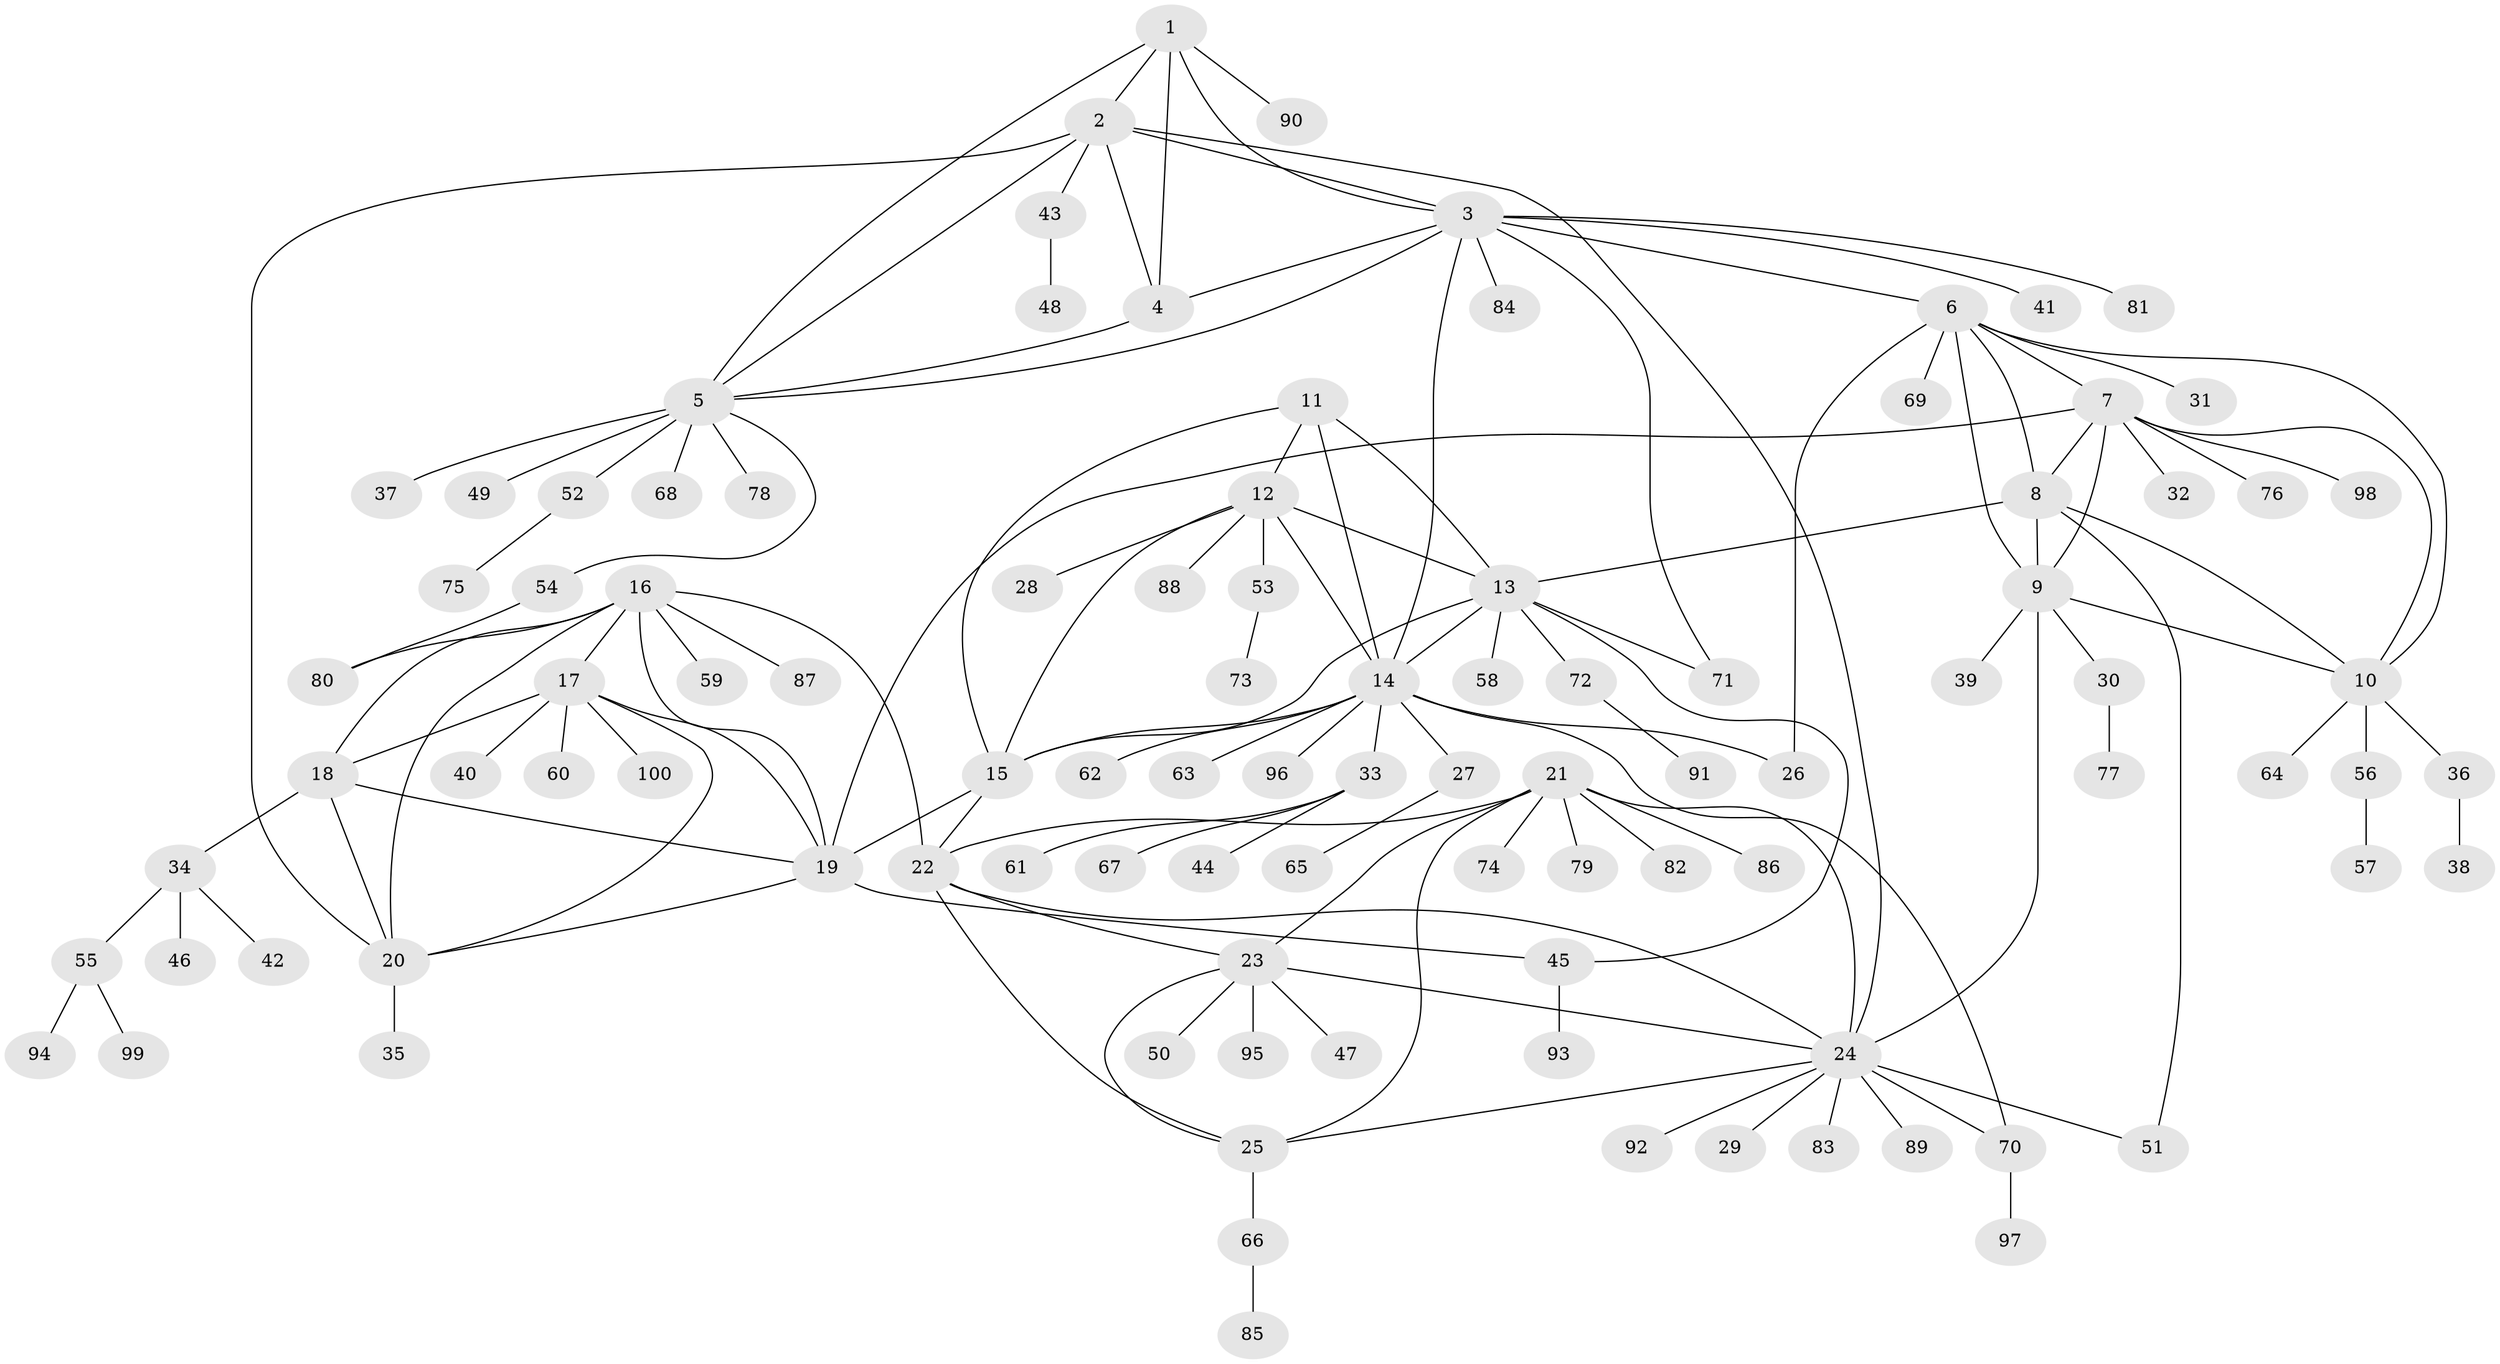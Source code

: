 // coarse degree distribution, {6: 0.1, 7: 0.05, 3: 0.075, 1: 0.45, 2: 0.15, 5: 0.075, 8: 0.025, 4: 0.075}
// Generated by graph-tools (version 1.1) at 2025/37/03/04/25 23:37:31]
// undirected, 100 vertices, 141 edges
graph export_dot {
  node [color=gray90,style=filled];
  1;
  2;
  3;
  4;
  5;
  6;
  7;
  8;
  9;
  10;
  11;
  12;
  13;
  14;
  15;
  16;
  17;
  18;
  19;
  20;
  21;
  22;
  23;
  24;
  25;
  26;
  27;
  28;
  29;
  30;
  31;
  32;
  33;
  34;
  35;
  36;
  37;
  38;
  39;
  40;
  41;
  42;
  43;
  44;
  45;
  46;
  47;
  48;
  49;
  50;
  51;
  52;
  53;
  54;
  55;
  56;
  57;
  58;
  59;
  60;
  61;
  62;
  63;
  64;
  65;
  66;
  67;
  68;
  69;
  70;
  71;
  72;
  73;
  74;
  75;
  76;
  77;
  78;
  79;
  80;
  81;
  82;
  83;
  84;
  85;
  86;
  87;
  88;
  89;
  90;
  91;
  92;
  93;
  94;
  95;
  96;
  97;
  98;
  99;
  100;
  1 -- 2;
  1 -- 3;
  1 -- 4;
  1 -- 5;
  1 -- 90;
  2 -- 3;
  2 -- 4;
  2 -- 5;
  2 -- 20;
  2 -- 24;
  2 -- 43;
  3 -- 4;
  3 -- 5;
  3 -- 6;
  3 -- 14;
  3 -- 41;
  3 -- 71;
  3 -- 81;
  3 -- 84;
  4 -- 5;
  5 -- 37;
  5 -- 49;
  5 -- 52;
  5 -- 54;
  5 -- 68;
  5 -- 78;
  6 -- 7;
  6 -- 8;
  6 -- 9;
  6 -- 10;
  6 -- 26;
  6 -- 31;
  6 -- 69;
  7 -- 8;
  7 -- 9;
  7 -- 10;
  7 -- 19;
  7 -- 32;
  7 -- 76;
  7 -- 98;
  8 -- 9;
  8 -- 10;
  8 -- 13;
  8 -- 51;
  9 -- 10;
  9 -- 24;
  9 -- 30;
  9 -- 39;
  10 -- 36;
  10 -- 56;
  10 -- 64;
  11 -- 12;
  11 -- 13;
  11 -- 14;
  11 -- 15;
  12 -- 13;
  12 -- 14;
  12 -- 15;
  12 -- 28;
  12 -- 53;
  12 -- 88;
  13 -- 14;
  13 -- 15;
  13 -- 45;
  13 -- 58;
  13 -- 71;
  13 -- 72;
  14 -- 15;
  14 -- 26;
  14 -- 27;
  14 -- 33;
  14 -- 62;
  14 -- 63;
  14 -- 70;
  14 -- 96;
  15 -- 19;
  15 -- 22;
  16 -- 17;
  16 -- 18;
  16 -- 19;
  16 -- 20;
  16 -- 22;
  16 -- 59;
  16 -- 80;
  16 -- 87;
  17 -- 18;
  17 -- 19;
  17 -- 20;
  17 -- 40;
  17 -- 60;
  17 -- 100;
  18 -- 19;
  18 -- 20;
  18 -- 34;
  19 -- 20;
  19 -- 45;
  20 -- 35;
  21 -- 22;
  21 -- 23;
  21 -- 24;
  21 -- 25;
  21 -- 74;
  21 -- 79;
  21 -- 82;
  21 -- 86;
  22 -- 23;
  22 -- 24;
  22 -- 25;
  23 -- 24;
  23 -- 25;
  23 -- 47;
  23 -- 50;
  23 -- 95;
  24 -- 25;
  24 -- 29;
  24 -- 51;
  24 -- 70;
  24 -- 83;
  24 -- 89;
  24 -- 92;
  25 -- 66;
  27 -- 65;
  30 -- 77;
  33 -- 44;
  33 -- 61;
  33 -- 67;
  34 -- 42;
  34 -- 46;
  34 -- 55;
  36 -- 38;
  43 -- 48;
  45 -- 93;
  52 -- 75;
  53 -- 73;
  54 -- 80;
  55 -- 94;
  55 -- 99;
  56 -- 57;
  66 -- 85;
  70 -- 97;
  72 -- 91;
}
